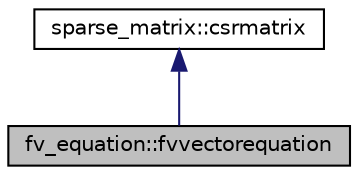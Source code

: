 digraph "fv_equation::fvvectorequation"
{
 // LATEX_PDF_SIZE
  edge [fontname="Helvetica",fontsize="10",labelfontname="Helvetica",labelfontsize="10"];
  node [fontname="Helvetica",fontsize="10",shape=record];
  Node1 [label="fv_equation::fvvectorequation",height=0.2,width=0.4,color="black", fillcolor="grey75", style="filled", fontcolor="black",tooltip=" "];
  Node2 -> Node1 [dir="back",color="midnightblue",fontsize="10",style="solid",fontname="Helvetica"];
  Node2 [label="sparse_matrix::csrmatrix",height=0.2,width=0.4,color="black", fillcolor="white", style="filled",URL="$structsparse__matrix_1_1csrmatrix.html",tooltip=" "];
}
